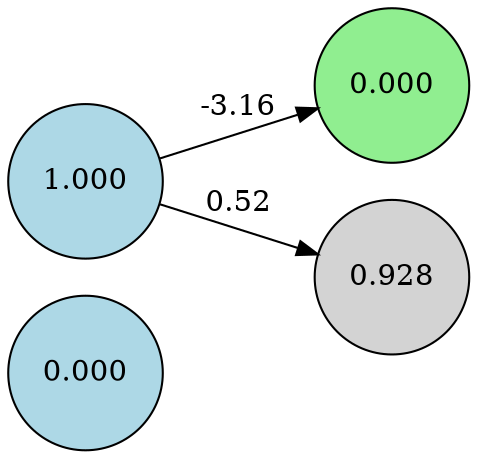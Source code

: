 digraph neat {
  rankdir=LR;
  node [shape=circle];
  node0 [label="0.000", style=filled, fillcolor=lightblue];
  node1 [label="1.000", style=filled, fillcolor=lightblue];
  node110 [label="0.000", style=filled, fillcolor=lightgreen];
  node156 [label="0.928", style=filled, fillcolor=lightgray];
  node1 -> node110 [label="-3.16"];
  node1 -> node156 [label="0.52"];
}
